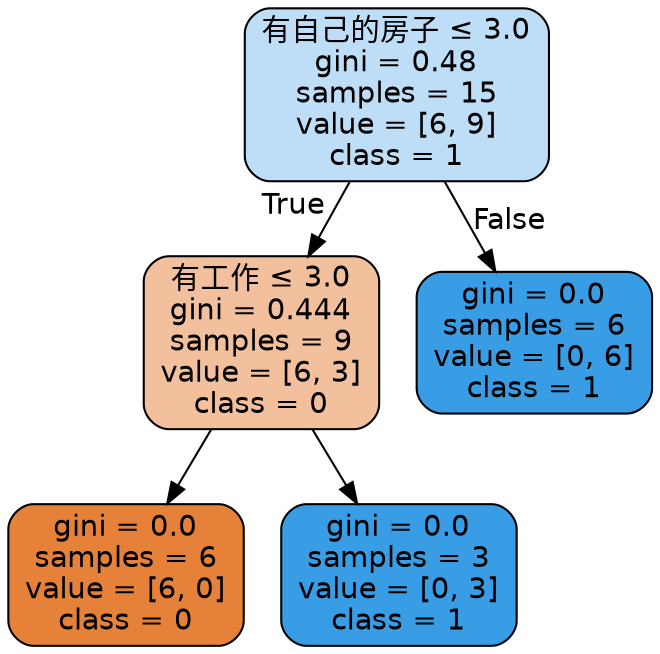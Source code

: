 digraph Tree {
node [shape=box, style="filled, rounded", color="black", fontname="helvetica"] ;
edge [fontname="helvetica"] ;
0 [label=<有自己的房子 &le; 3.0<br/>gini = 0.48<br/>samples = 15<br/>value = [6, 9]<br/>class = 1>, fillcolor="#bddef6"] ;
1 [label=<有工作 &le; 3.0<br/>gini = 0.444<br/>samples = 9<br/>value = [6, 3]<br/>class = 0>, fillcolor="#f2c09c"] ;
0 -> 1 [labeldistance=2.5, labelangle=45, headlabel="True"] ;
2 [label=<gini = 0.0<br/>samples = 6<br/>value = [6, 0]<br/>class = 0>, fillcolor="#e58139"] ;
1 -> 2 ;
3 [label=<gini = 0.0<br/>samples = 3<br/>value = [0, 3]<br/>class = 1>, fillcolor="#399de5"] ;
1 -> 3 ;
4 [label=<gini = 0.0<br/>samples = 6<br/>value = [0, 6]<br/>class = 1>, fillcolor="#399de5"] ;
0 -> 4 [labeldistance=2.5, labelangle=-45, headlabel="False"] ;
}
